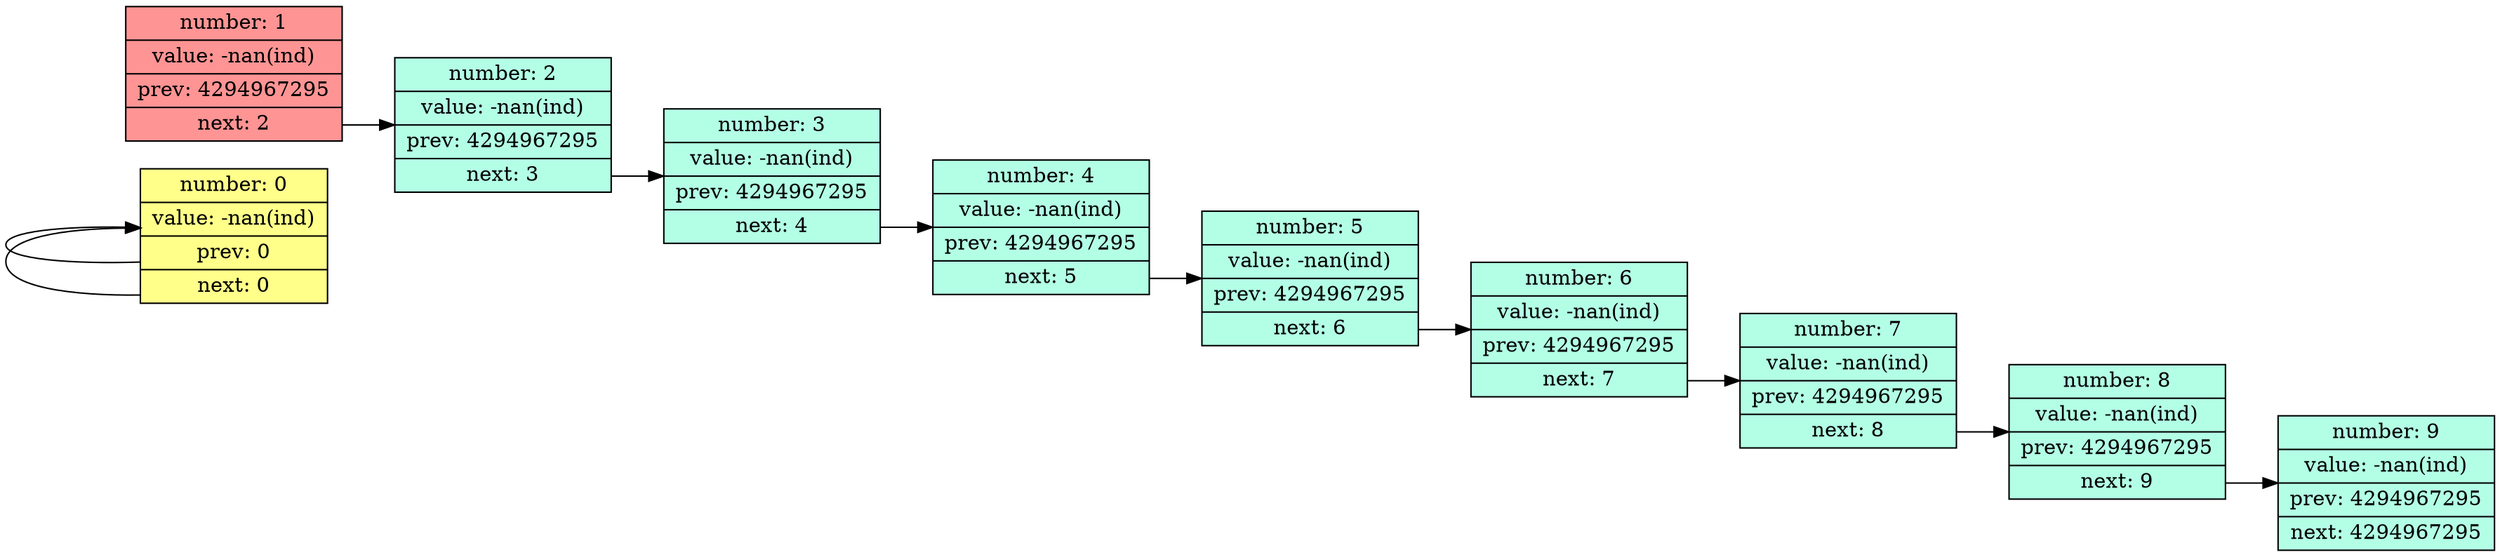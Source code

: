 digraph G{
rankdir = LR;
unit0 [style="filled",                                       fillcolor = "#FFFF8A"                                     shape = record,                                         label = "number: 0 |                                            value: -nan(ind) |                                     <prev> prev:   0 |                                     <next> next:   0"];
unit1 [style="filled",                                       fillcolor = "#FF9494"                                     shape = record,                                         label = "number: 1 |                                            value: -nan(ind) |                                     <prev> prev:   4294967295 |                                     <next> next:   2"];
unit2 [style="filled",                                       fillcolor = "#B3FFE5"                                     shape = record,                                         label = "number: 2 |                                            value: -nan(ind) |                                     <prev> prev:   4294967295 |                                     <next> next:   3"];
unit3 [style="filled",                                       fillcolor = "#B3FFE5"                                     shape = record,                                         label = "number: 3 |                                            value: -nan(ind) |                                     <prev> prev:   4294967295 |                                     <next> next:   4"];
unit4 [style="filled",                                       fillcolor = "#B3FFE5"                                     shape = record,                                         label = "number: 4 |                                            value: -nan(ind) |                                     <prev> prev:   4294967295 |                                     <next> next:   5"];
unit5 [style="filled",                                       fillcolor = "#B3FFE5"                                     shape = record,                                         label = "number: 5 |                                            value: -nan(ind) |                                     <prev> prev:   4294967295 |                                     <next> next:   6"];
unit6 [style="filled",                                       fillcolor = "#B3FFE5"                                     shape = record,                                         label = "number: 6 |                                            value: -nan(ind) |                                     <prev> prev:   4294967295 |                                     <next> next:   7"];
unit7 [style="filled",                                       fillcolor = "#B3FFE5"                                     shape = record,                                         label = "number: 7 |                                            value: -nan(ind) |                                     <prev> prev:   4294967295 |                                     <next> next:   8"];
unit8 [style="filled",                                       fillcolor = "#B3FFE5"                                     shape = record,                                         label = "number: 8 |                                            value: -nan(ind) |                                     <prev> prev:   4294967295 |                                     <next> next:   9"];
unit9 [style="filled",                                       fillcolor = "#B3FFE5"                                     shape = record,                                         label = "number: 9 |                                            value: -nan(ind) |                                     <prev> prev:   4294967295 |                                     <next> next:   4294967295"];
unit0:<prev> -> unit0;
unit0:<next> -> unit0;
unit1:<next> -> unit2;
unit2:<next> -> unit3;
unit3:<next> -> unit4;
unit4:<next> -> unit5;
unit5:<next> -> unit6;
unit6:<next> -> unit7;
unit7:<next> -> unit8;
unit8:<next> -> unit9;
}